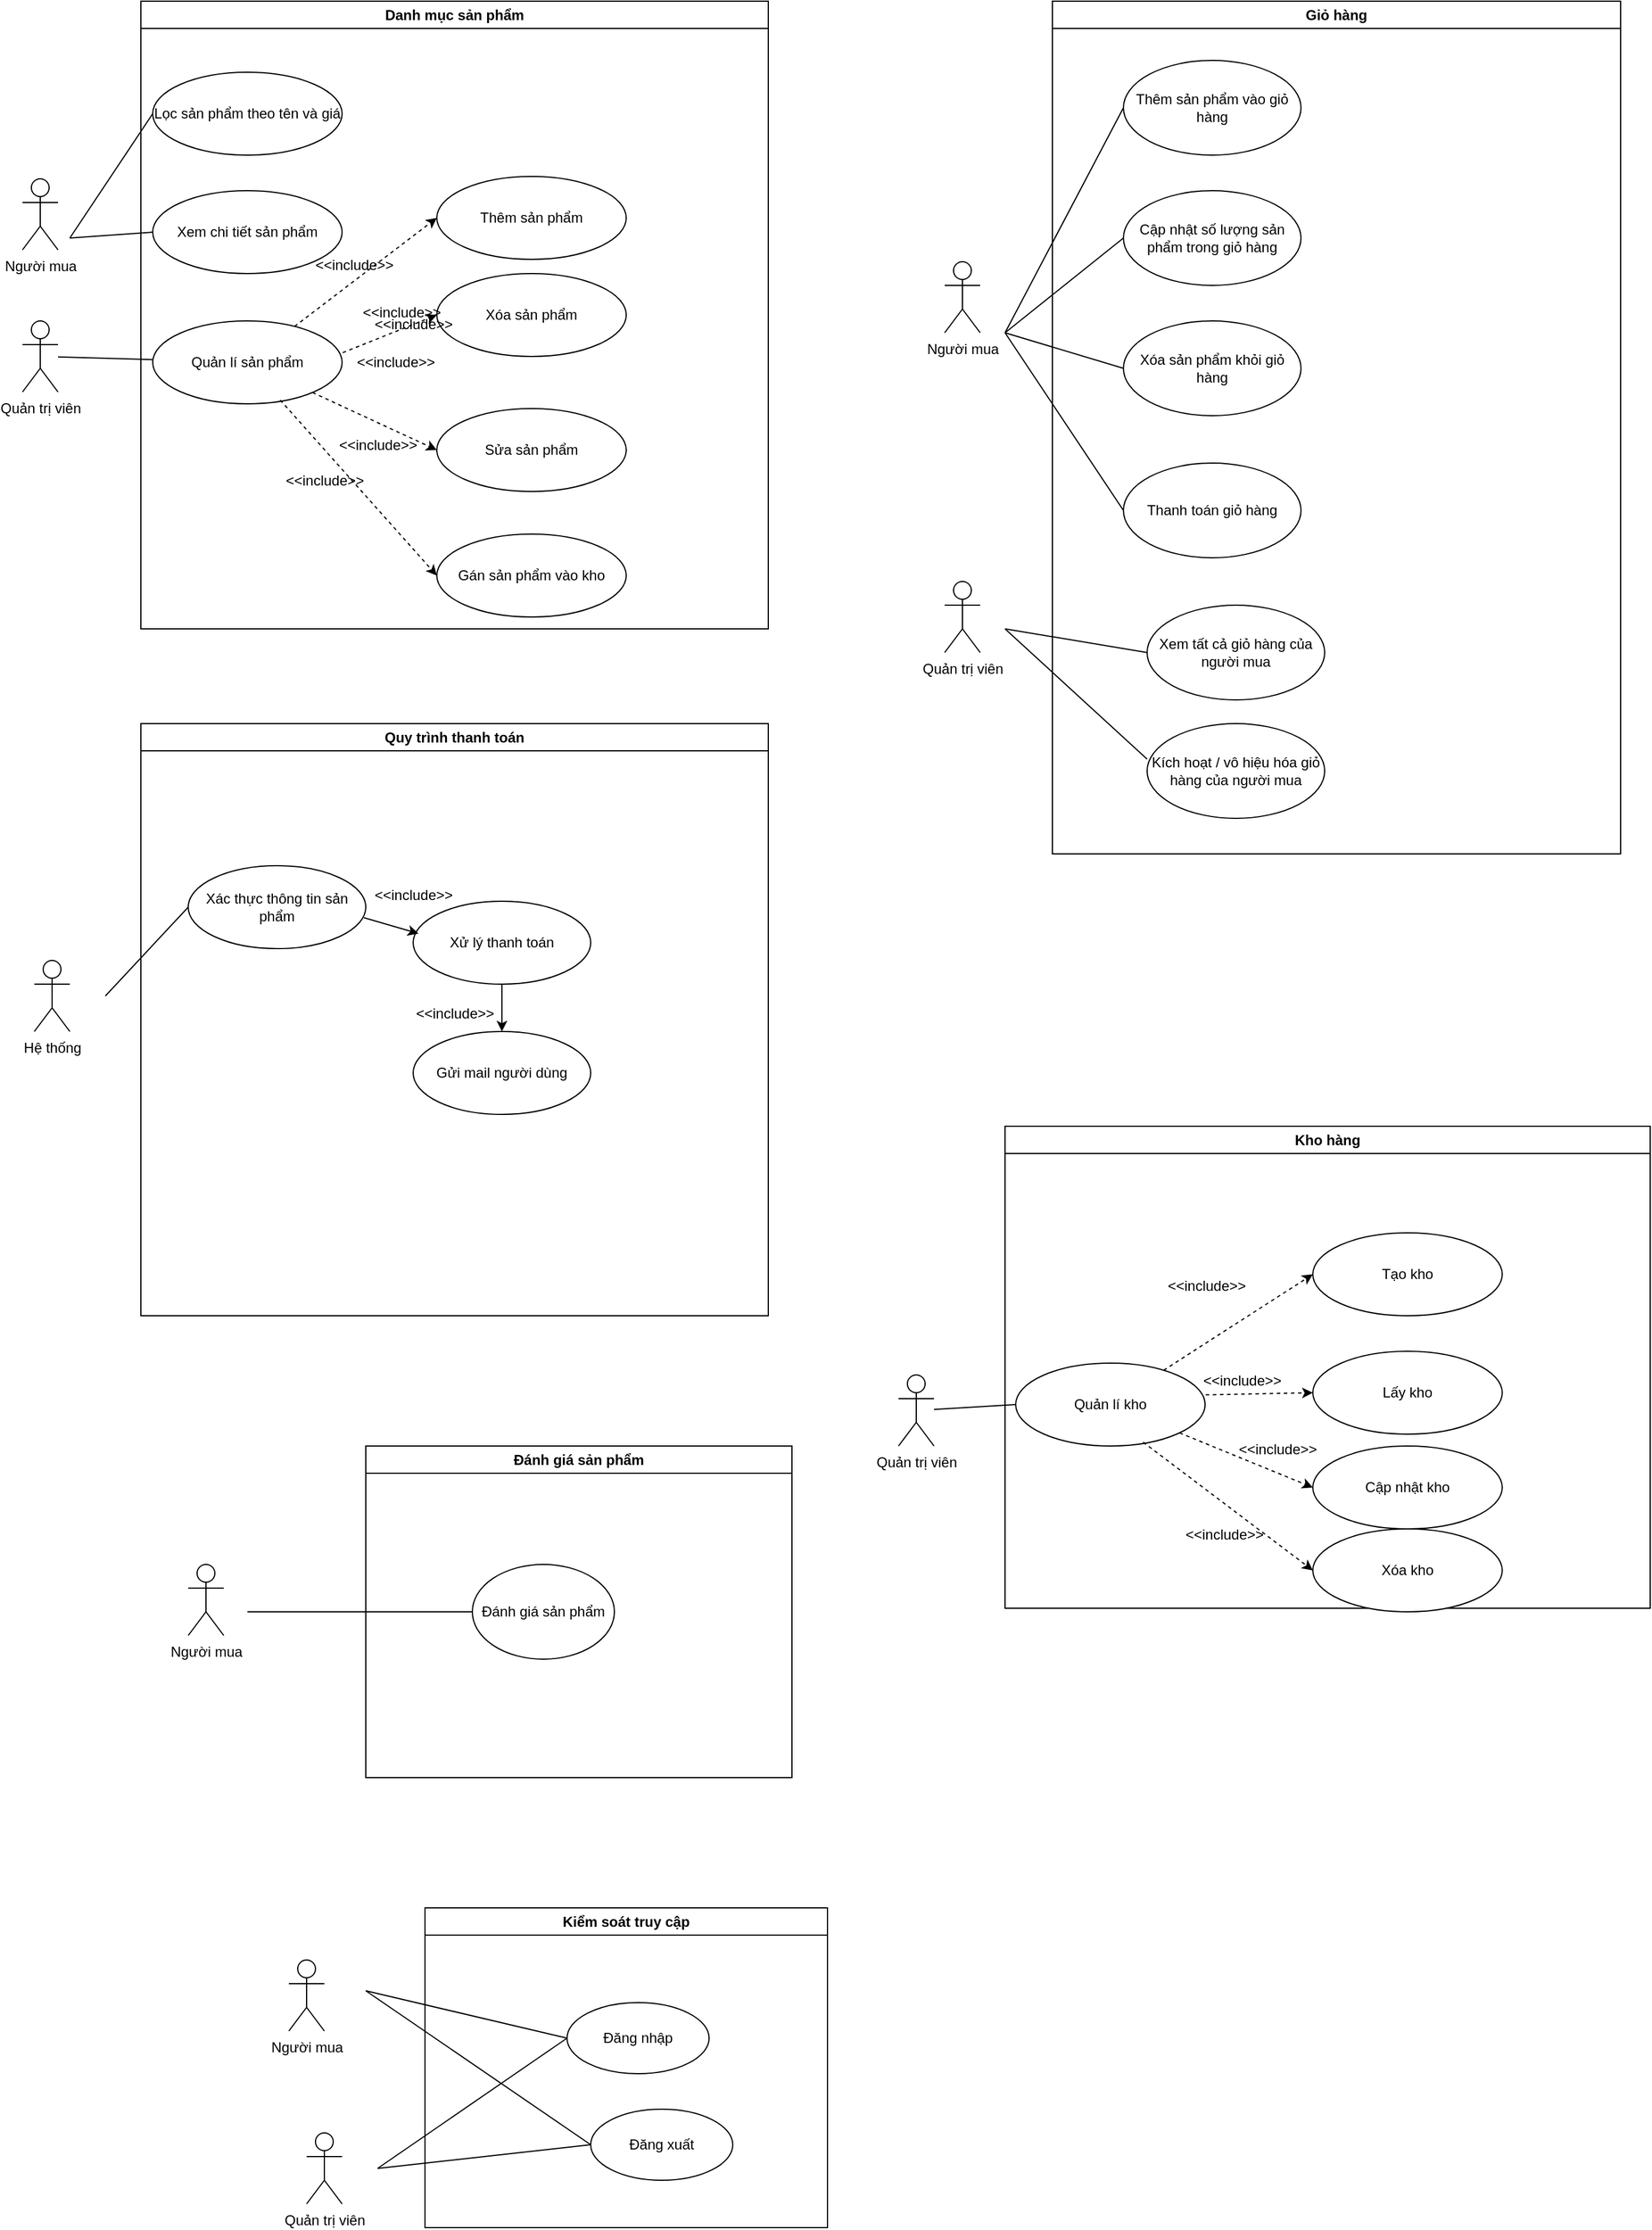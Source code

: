 <mxfile version="26.2.10">
  <diagram name="Trang-1" id="Jy4XBKtAL81qNvdBtfwC">
    <mxGraphModel grid="1" page="1" gridSize="10" guides="1" tooltips="1" connect="1" arrows="1" fold="1" pageScale="1" pageWidth="1169" pageHeight="827" math="0" shadow="0">
      <root>
        <mxCell id="0" />
        <mxCell id="1" parent="0" />
        <mxCell id="jXQQNROP11Ci4rH4_1kC-3" value="Danh mục sản phẩm" style="swimlane;whiteSpace=wrap;html=1;labelBackgroundColor=none;rounded=0;" vertex="1" parent="1">
          <mxGeometry x="430" width="530" height="530" as="geometry" />
        </mxCell>
        <mxCell id="jXQQNROP11Ci4rH4_1kC-12" style="orthogonalLoop=1;jettySize=auto;html=1;entryX=0;entryY=0.5;entryDx=0;entryDy=0;rounded=0;dashed=1;" edge="1" parent="jXQQNROP11Ci4rH4_1kC-3" source="jXQQNROP11Ci4rH4_1kC-6" target="jXQQNROP11Ci4rH4_1kC-8">
          <mxGeometry relative="1" as="geometry" />
        </mxCell>
        <mxCell id="jXQQNROP11Ci4rH4_1kC-6" value="Quản lí sản phẩm" style="ellipse;whiteSpace=wrap;html=1;" vertex="1" parent="jXQQNROP11Ci4rH4_1kC-3">
          <mxGeometry x="10" y="270" width="160" height="70" as="geometry" />
        </mxCell>
        <mxCell id="jXQQNROP11Ci4rH4_1kC-8" value="Thêm sản phẩm" style="ellipse;whiteSpace=wrap;html=1;" vertex="1" parent="jXQQNROP11Ci4rH4_1kC-3">
          <mxGeometry x="250" y="148" width="160" height="70" as="geometry" />
        </mxCell>
        <mxCell id="jXQQNROP11Ci4rH4_1kC-9" value="Xóa sản phẩm" style="ellipse;whiteSpace=wrap;html=1;" vertex="1" parent="jXQQNROP11Ci4rH4_1kC-3">
          <mxGeometry x="250" y="230" width="160" height="70" as="geometry" />
        </mxCell>
        <mxCell id="jXQQNROP11Ci4rH4_1kC-11" value="Gán sản phẩm vào kho" style="ellipse;whiteSpace=wrap;html=1;" vertex="1" parent="jXQQNROP11Ci4rH4_1kC-3">
          <mxGeometry x="250" y="450" width="160" height="70" as="geometry" />
        </mxCell>
        <mxCell id="jXQQNROP11Ci4rH4_1kC-10" value="Sửa sản phẩm" style="ellipse;whiteSpace=wrap;html=1;" vertex="1" parent="jXQQNROP11Ci4rH4_1kC-3">
          <mxGeometry x="250" y="344" width="160" height="70" as="geometry" />
        </mxCell>
        <mxCell id="jXQQNROP11Ci4rH4_1kC-21" style="orthogonalLoop=1;jettySize=auto;html=1;entryX=0;entryY=0.5;entryDx=0;entryDy=0;rounded=0;dashed=1;exitX=1.003;exitY=0.383;exitDx=0;exitDy=0;exitPerimeter=0;" edge="1" parent="jXQQNROP11Ci4rH4_1kC-3" source="jXQQNROP11Ci4rH4_1kC-6" target="jXQQNROP11Ci4rH4_1kC-9">
          <mxGeometry relative="1" as="geometry">
            <mxPoint x="159" y="244" as="sourcePoint" />
            <mxPoint x="260" y="165" as="targetPoint" />
          </mxGeometry>
        </mxCell>
        <mxCell id="jXQQNROP11Ci4rH4_1kC-22" style="orthogonalLoop=1;jettySize=auto;html=1;entryX=0;entryY=0.5;entryDx=0;entryDy=0;rounded=0;dashed=1;" edge="1" parent="jXQQNROP11Ci4rH4_1kC-3" source="jXQQNROP11Ci4rH4_1kC-6" target="jXQQNROP11Ci4rH4_1kC-10">
          <mxGeometry relative="1" as="geometry">
            <mxPoint x="200" y="267" as="sourcePoint" />
            <mxPoint x="260" y="255" as="targetPoint" />
          </mxGeometry>
        </mxCell>
        <mxCell id="jXQQNROP11Ci4rH4_1kC-23" style="orthogonalLoop=1;jettySize=auto;html=1;entryX=0;entryY=0.5;entryDx=0;entryDy=0;rounded=0;dashed=1;exitX=0.673;exitY=0.954;exitDx=0;exitDy=0;exitPerimeter=0;" edge="1" parent="jXQQNROP11Ci4rH4_1kC-3" source="jXQQNROP11Ci4rH4_1kC-6" target="jXQQNROP11Ci4rH4_1kC-11">
          <mxGeometry relative="1" as="geometry">
            <mxPoint x="173" y="301" as="sourcePoint" />
            <mxPoint x="260" y="345" as="targetPoint" />
          </mxGeometry>
        </mxCell>
        <mxCell id="jXQQNROP11Ci4rH4_1kC-28" value="Lọc sản phẩm theo tên và giá" style="ellipse;whiteSpace=wrap;html=1;" vertex="1" parent="jXQQNROP11Ci4rH4_1kC-3">
          <mxGeometry x="10" y="60" width="160" height="70" as="geometry" />
        </mxCell>
        <mxCell id="jXQQNROP11Ci4rH4_1kC-29" value="Xem chi tiết sản phẩm" style="ellipse;whiteSpace=wrap;html=1;" vertex="1" parent="jXQQNROP11Ci4rH4_1kC-3">
          <mxGeometry x="10" y="160" width="160" height="70" as="geometry" />
        </mxCell>
        <mxCell id="jXQQNROP11Ci4rH4_1kC-59" value="&amp;lt;&amp;lt;include&amp;gt;&amp;gt;" style="text;html=1;align=center;verticalAlign=middle;resizable=0;points=[];autosize=1;strokeColor=none;fillColor=none;" vertex="1" parent="jXQQNROP11Ci4rH4_1kC-3">
          <mxGeometry x="170" y="290" width="90" height="30" as="geometry" />
        </mxCell>
        <mxCell id="jXQQNROP11Ci4rH4_1kC-60" value="&amp;lt;&amp;lt;include&amp;gt;&amp;gt;" style="text;html=1;align=center;verticalAlign=middle;resizable=0;points=[];autosize=1;strokeColor=none;fillColor=none;" vertex="1" parent="jXQQNROP11Ci4rH4_1kC-3">
          <mxGeometry x="155" y="360" width="90" height="30" as="geometry" />
        </mxCell>
        <mxCell id="jXQQNROP11Ci4rH4_1kC-61" value="&amp;lt;&amp;lt;include&amp;gt;&amp;gt;" style="text;html=1;align=center;verticalAlign=middle;resizable=0;points=[];autosize=1;strokeColor=none;fillColor=none;" vertex="1" parent="jXQQNROP11Ci4rH4_1kC-3">
          <mxGeometry x="110" y="390" width="90" height="30" as="geometry" />
        </mxCell>
        <mxCell id="jXQQNROP11Ci4rH4_1kC-4" value="Người mua" style="shape=umlActor;verticalLabelPosition=bottom;verticalAlign=top;html=1;outlineConnect=0;" vertex="1" parent="1">
          <mxGeometry x="330" y="150" width="30" height="60" as="geometry" />
        </mxCell>
        <mxCell id="jXQQNROP11Ci4rH4_1kC-7" style="orthogonalLoop=1;jettySize=auto;html=1;endArrow=none;startFill=0;" edge="1" parent="1" source="jXQQNROP11Ci4rH4_1kC-5" target="jXQQNROP11Ci4rH4_1kC-6">
          <mxGeometry relative="1" as="geometry" />
        </mxCell>
        <mxCell id="jXQQNROP11Ci4rH4_1kC-5" value="Quản trị viên" style="shape=umlActor;verticalLabelPosition=bottom;verticalAlign=top;html=1;outlineConnect=0;" vertex="1" parent="1">
          <mxGeometry x="330" y="270" width="30" height="60" as="geometry" />
        </mxCell>
        <mxCell id="jXQQNROP11Ci4rH4_1kC-31" style="orthogonalLoop=1;jettySize=auto;html=1;endArrow=none;startFill=0;entryX=0;entryY=0.5;entryDx=0;entryDy=0;" edge="1" parent="1" target="jXQQNROP11Ci4rH4_1kC-29">
          <mxGeometry relative="1" as="geometry">
            <mxPoint x="370" y="200" as="sourcePoint" />
            <mxPoint x="450" y="313" as="targetPoint" />
          </mxGeometry>
        </mxCell>
        <mxCell id="jXQQNROP11Ci4rH4_1kC-32" style="orthogonalLoop=1;jettySize=auto;html=1;endArrow=none;startFill=0;entryX=0;entryY=0.5;entryDx=0;entryDy=0;" edge="1" parent="1" target="jXQQNROP11Ci4rH4_1kC-28">
          <mxGeometry relative="1" as="geometry">
            <mxPoint x="370" y="200" as="sourcePoint" />
            <mxPoint x="450" y="205" as="targetPoint" />
          </mxGeometry>
        </mxCell>
        <mxCell id="jXQQNROP11Ci4rH4_1kC-33" value="Giỏ hàng" style="swimlane;whiteSpace=wrap;html=1;" vertex="1" parent="1">
          <mxGeometry x="1200" width="480" height="720" as="geometry" />
        </mxCell>
        <mxCell id="jXQQNROP11Ci4rH4_1kC-36" value="Xem tất cả giỏ hàng của người mua" style="ellipse;whiteSpace=wrap;html=1;" vertex="1" parent="jXQQNROP11Ci4rH4_1kC-33">
          <mxGeometry x="80" y="510" width="150" height="80" as="geometry" />
        </mxCell>
        <mxCell id="jXQQNROP11Ci4rH4_1kC-39" value="Kích hoạt / vô hiệu hóa giỏ hàng của người mua" style="ellipse;whiteSpace=wrap;html=1;" vertex="1" parent="jXQQNROP11Ci4rH4_1kC-33">
          <mxGeometry x="80" y="610" width="150" height="80" as="geometry" />
        </mxCell>
        <mxCell id="jXQQNROP11Ci4rH4_1kC-40" value="Thêm sản phẩm vào giỏ hàng" style="ellipse;whiteSpace=wrap;html=1;" vertex="1" parent="jXQQNROP11Ci4rH4_1kC-33">
          <mxGeometry x="60" y="50" width="150" height="80" as="geometry" />
        </mxCell>
        <mxCell id="jXQQNROP11Ci4rH4_1kC-41" value="Cập nhật số lượng sản phẩm trong giỏ hàng" style="ellipse;whiteSpace=wrap;html=1;" vertex="1" parent="jXQQNROP11Ci4rH4_1kC-33">
          <mxGeometry x="60" y="160" width="150" height="80" as="geometry" />
        </mxCell>
        <mxCell id="jXQQNROP11Ci4rH4_1kC-42" value="Xóa sản phẩm khỏi giỏ hàng" style="ellipse;whiteSpace=wrap;html=1;" vertex="1" parent="jXQQNROP11Ci4rH4_1kC-33">
          <mxGeometry x="60" y="270" width="150" height="80" as="geometry" />
        </mxCell>
        <mxCell id="jXQQNROP11Ci4rH4_1kC-44" value="Thanh toán giỏ hàng" style="ellipse;whiteSpace=wrap;html=1;" vertex="1" parent="jXQQNROP11Ci4rH4_1kC-33">
          <mxGeometry x="60" y="390" width="150" height="80" as="geometry" />
        </mxCell>
        <mxCell id="jXQQNROP11Ci4rH4_1kC-34" value="Người mua" style="shape=umlActor;verticalLabelPosition=bottom;verticalAlign=top;html=1;outlineConnect=0;" vertex="1" parent="1">
          <mxGeometry x="1109" y="220" width="30" height="60" as="geometry" />
        </mxCell>
        <mxCell id="jXQQNROP11Ci4rH4_1kC-35" value="Quản trị viên" style="shape=umlActor;verticalLabelPosition=bottom;verticalAlign=top;html=1;outlineConnect=0;" vertex="1" parent="1">
          <mxGeometry x="1109" y="490" width="30" height="60" as="geometry" />
        </mxCell>
        <mxCell id="jXQQNROP11Ci4rH4_1kC-37" value="" style="endArrow=none;html=1;entryX=0;entryY=0.5;entryDx=0;entryDy=0;" edge="1" parent="1" target="jXQQNROP11Ci4rH4_1kC-36">
          <mxGeometry width="50" height="50" relative="1" as="geometry">
            <mxPoint x="1160" y="530" as="sourcePoint" />
            <mxPoint x="1190" y="430" as="targetPoint" />
          </mxGeometry>
        </mxCell>
        <mxCell id="jXQQNROP11Ci4rH4_1kC-38" value="" style="endArrow=none;html=1;" edge="1" parent="1">
          <mxGeometry width="50" height="50" relative="1" as="geometry">
            <mxPoint x="1160" y="530" as="sourcePoint" />
            <mxPoint x="1280" y="640" as="targetPoint" />
          </mxGeometry>
        </mxCell>
        <mxCell id="jXQQNROP11Ci4rH4_1kC-45" value="" style="endArrow=none;html=1;entryX=0;entryY=0.5;entryDx=0;entryDy=0;" edge="1" parent="1" target="jXQQNROP11Ci4rH4_1kC-44">
          <mxGeometry width="50" height="50" relative="1" as="geometry">
            <mxPoint x="1160" y="280" as="sourcePoint" />
            <mxPoint x="1250" y="440" as="targetPoint" />
          </mxGeometry>
        </mxCell>
        <mxCell id="jXQQNROP11Ci4rH4_1kC-46" value="" style="endArrow=none;html=1;entryX=0;entryY=0.5;entryDx=0;entryDy=0;" edge="1" parent="1" target="jXQQNROP11Ci4rH4_1kC-42">
          <mxGeometry width="50" height="50" relative="1" as="geometry">
            <mxPoint x="1160" y="280" as="sourcePoint" />
            <mxPoint x="1270" y="440" as="targetPoint" />
          </mxGeometry>
        </mxCell>
        <mxCell id="jXQQNROP11Ci4rH4_1kC-47" value="" style="endArrow=none;html=1;entryX=0;entryY=0.5;entryDx=0;entryDy=0;" edge="1" parent="1" target="jXQQNROP11Ci4rH4_1kC-41">
          <mxGeometry width="50" height="50" relative="1" as="geometry">
            <mxPoint x="1160" y="280" as="sourcePoint" />
            <mxPoint x="1270" y="320" as="targetPoint" />
          </mxGeometry>
        </mxCell>
        <mxCell id="jXQQNROP11Ci4rH4_1kC-48" value="" style="endArrow=none;html=1;entryX=0;entryY=0.5;entryDx=0;entryDy=0;" edge="1" parent="1" target="jXQQNROP11Ci4rH4_1kC-40">
          <mxGeometry width="50" height="50" relative="1" as="geometry">
            <mxPoint x="1160" y="280" as="sourcePoint" />
            <mxPoint x="1250" y="90" as="targetPoint" />
          </mxGeometry>
        </mxCell>
        <mxCell id="jXQQNROP11Ci4rH4_1kC-49" value="Quy trình thanh toán" style="swimlane;whiteSpace=wrap;html=1;" vertex="1" parent="1">
          <mxGeometry x="430" y="610" width="530" height="500" as="geometry" />
        </mxCell>
        <mxCell id="jXQQNROP11Ci4rH4_1kC-54" value="Xác thực thông tin sản phẩm" style="ellipse;whiteSpace=wrap;html=1;" vertex="1" parent="jXQQNROP11Ci4rH4_1kC-49">
          <mxGeometry x="40" y="120" width="150" height="70" as="geometry" />
        </mxCell>
        <mxCell id="jXQQNROP11Ci4rH4_1kC-66" value="" style="edgeStyle=orthogonalEdgeStyle;orthogonalLoop=1;jettySize=auto;html=1;" edge="1" parent="jXQQNROP11Ci4rH4_1kC-49" source="jXQQNROP11Ci4rH4_1kC-55" target="jXQQNROP11Ci4rH4_1kC-56">
          <mxGeometry relative="1" as="geometry" />
        </mxCell>
        <mxCell id="jXQQNROP11Ci4rH4_1kC-55" value="Xử lý thanh toán&lt;span style=&quot;color: rgba(0, 0, 0, 0); font-family: monospace; font-size: 0px; text-align: start; text-wrap-mode: nowrap;&quot;&gt;%3CmxGraphModel%3E%3Croot%3E%3CmxCell%20id%3D%220%22%2F%3E%3CmxCell%20id%3D%221%22%20parent%3D%220%22%2F%3E%3CmxCell%20id%3D%222%22%20value%3D%22X%C3%A1c%20th%E1%BB%B1c%20th%C3%B4ng%20tin%20s%E1%BA%A3n%20ph%E1%BA%A9m%22%20style%3D%22ellipse%3BwhiteSpace%3Dwrap%3Bhtml%3D1%3B%22%20vertex%3D%221%22%20parent%3D%221%22%3E%3CmxGeometry%20x%3D%22660%22%20y%3D%22740%22%20width%3D%22150%22%20height%3D%2270%22%20as%3D%22geometry%22%2F%3E%3C%2FmxCell%3E%3C%2Froot%3E%3C%2FmxGraphModel%3E&lt;/span&gt;" style="ellipse;whiteSpace=wrap;html=1;" vertex="1" parent="jXQQNROP11Ci4rH4_1kC-49">
          <mxGeometry x="230" y="150" width="150" height="70" as="geometry" />
        </mxCell>
        <mxCell id="jXQQNROP11Ci4rH4_1kC-56" value="Gửi mail người dùng" style="ellipse;whiteSpace=wrap;html=1;" vertex="1" parent="jXQQNROP11Ci4rH4_1kC-49">
          <mxGeometry x="230" y="260" width="150" height="70" as="geometry" />
        </mxCell>
        <mxCell id="jXQQNROP11Ci4rH4_1kC-57" value="" style="endArrow=classic;html=1;entryX=0.03;entryY=0.39;entryDx=0;entryDy=0;entryPerimeter=0;exitX=0.989;exitY=0.627;exitDx=0;exitDy=0;exitPerimeter=0;" edge="1" parent="jXQQNROP11Ci4rH4_1kC-49" source="jXQQNROP11Ci4rH4_1kC-54" target="jXQQNROP11Ci4rH4_1kC-55">
          <mxGeometry width="50" height="50" relative="1" as="geometry">
            <mxPoint x="140" y="190" as="sourcePoint" />
            <mxPoint x="260.0" y="125" as="targetPoint" />
          </mxGeometry>
        </mxCell>
        <mxCell id="jXQQNROP11Ci4rH4_1kC-64" value="&amp;lt;&amp;lt;include&amp;gt;&amp;gt;" style="text;html=1;align=center;verticalAlign=middle;resizable=0;points=[];autosize=1;strokeColor=none;fillColor=none;" vertex="1" parent="jXQQNROP11Ci4rH4_1kC-49">
          <mxGeometry x="185" y="130" width="90" height="30" as="geometry" />
        </mxCell>
        <mxCell id="jXQQNROP11Ci4rH4_1kC-67" value="&amp;lt;&amp;lt;include&amp;gt;&amp;gt;" style="text;html=1;align=center;verticalAlign=middle;resizable=0;points=[];autosize=1;strokeColor=none;fillColor=none;" vertex="1" parent="jXQQNROP11Ci4rH4_1kC-49">
          <mxGeometry x="220" y="230" width="90" height="30" as="geometry" />
        </mxCell>
        <mxCell id="jXQQNROP11Ci4rH4_1kC-50" value="Hệ thống" style="shape=umlActor;verticalLabelPosition=bottom;verticalAlign=top;html=1;outlineConnect=0;" vertex="1" parent="1">
          <mxGeometry x="340" y="810" width="30" height="60" as="geometry" />
        </mxCell>
        <mxCell id="jXQQNROP11Ci4rH4_1kC-53" value="" style="endArrow=none;html=1;entryX=0;entryY=0.5;entryDx=0;entryDy=0;" edge="1" parent="1">
          <mxGeometry width="50" height="50" relative="1" as="geometry">
            <mxPoint x="400" y="840" as="sourcePoint" />
            <mxPoint x="470.0" y="765" as="targetPoint" />
          </mxGeometry>
        </mxCell>
        <mxCell id="jXQQNROP11Ci4rH4_1kC-58" value="&amp;lt;&amp;lt;include&amp;gt;&amp;gt;" style="text;html=1;align=center;verticalAlign=middle;resizable=0;points=[];autosize=1;strokeColor=none;fillColor=none;" vertex="1" parent="1">
          <mxGeometry x="565" y="208" width="90" height="30" as="geometry" />
        </mxCell>
        <mxCell id="jXQQNROP11Ci4rH4_1kC-62" value="&amp;lt;&amp;lt;include&amp;gt;&amp;gt;" style="text;html=1;align=center;verticalAlign=middle;resizable=0;points=[];autosize=1;strokeColor=none;fillColor=none;" vertex="1" parent="1">
          <mxGeometry x="605" y="248" width="90" height="30" as="geometry" />
        </mxCell>
        <mxCell id="jXQQNROP11Ci4rH4_1kC-63" value="&amp;lt;&amp;lt;include&amp;gt;&amp;gt;" style="text;html=1;align=center;verticalAlign=middle;resizable=0;points=[];autosize=1;strokeColor=none;fillColor=none;" vertex="1" parent="1">
          <mxGeometry x="615" y="258" width="90" height="30" as="geometry" />
        </mxCell>
        <mxCell id="jXQQNROP11Ci4rH4_1kC-68" value="Kho hàng" style="swimlane;whiteSpace=wrap;html=1;labelBackgroundColor=none;rounded=0;" vertex="1" parent="1">
          <mxGeometry x="1160" y="950" width="545" height="407" as="geometry" />
        </mxCell>
        <mxCell id="jXQQNROP11Ci4rH4_1kC-69" style="orthogonalLoop=1;jettySize=auto;html=1;entryX=0;entryY=0.5;entryDx=0;entryDy=0;rounded=0;dashed=1;" edge="1" parent="jXQQNROP11Ci4rH4_1kC-68" source="jXQQNROP11Ci4rH4_1kC-70" target="jXQQNROP11Ci4rH4_1kC-71">
          <mxGeometry relative="1" as="geometry" />
        </mxCell>
        <mxCell id="jXQQNROP11Ci4rH4_1kC-70" value="Quản lí kho" style="ellipse;whiteSpace=wrap;html=1;" vertex="1" parent="jXQQNROP11Ci4rH4_1kC-68">
          <mxGeometry x="9" y="200" width="160" height="70" as="geometry" />
        </mxCell>
        <mxCell id="jXQQNROP11Ci4rH4_1kC-71" value="Tạo kho" style="ellipse;whiteSpace=wrap;html=1;" vertex="1" parent="jXQQNROP11Ci4rH4_1kC-68">
          <mxGeometry x="260" y="90" width="160" height="70" as="geometry" />
        </mxCell>
        <mxCell id="jXQQNROP11Ci4rH4_1kC-72" value="Lấy kho" style="ellipse;whiteSpace=wrap;html=1;" vertex="1" parent="jXQQNROP11Ci4rH4_1kC-68">
          <mxGeometry x="260" y="190" width="160" height="70" as="geometry" />
        </mxCell>
        <mxCell id="jXQQNROP11Ci4rH4_1kC-73" value="Xóa kho" style="ellipse;whiteSpace=wrap;html=1;" vertex="1" parent="jXQQNROP11Ci4rH4_1kC-68">
          <mxGeometry x="260" y="340" width="160" height="70" as="geometry" />
        </mxCell>
        <mxCell id="jXQQNROP11Ci4rH4_1kC-74" value="Cập nhật kho" style="ellipse;whiteSpace=wrap;html=1;" vertex="1" parent="jXQQNROP11Ci4rH4_1kC-68">
          <mxGeometry x="260" y="270" width="160" height="70" as="geometry" />
        </mxCell>
        <mxCell id="jXQQNROP11Ci4rH4_1kC-75" style="orthogonalLoop=1;jettySize=auto;html=1;entryX=0;entryY=0.5;entryDx=0;entryDy=0;rounded=0;dashed=1;exitX=1.003;exitY=0.383;exitDx=0;exitDy=0;exitPerimeter=0;" edge="1" parent="jXQQNROP11Ci4rH4_1kC-68" source="jXQQNROP11Ci4rH4_1kC-70" target="jXQQNROP11Ci4rH4_1kC-72">
          <mxGeometry relative="1" as="geometry">
            <mxPoint x="159" y="244" as="sourcePoint" />
            <mxPoint x="260" y="165" as="targetPoint" />
          </mxGeometry>
        </mxCell>
        <mxCell id="jXQQNROP11Ci4rH4_1kC-76" style="orthogonalLoop=1;jettySize=auto;html=1;entryX=0;entryY=0.5;entryDx=0;entryDy=0;rounded=0;dashed=1;" edge="1" parent="jXQQNROP11Ci4rH4_1kC-68" source="jXQQNROP11Ci4rH4_1kC-70" target="jXQQNROP11Ci4rH4_1kC-74">
          <mxGeometry relative="1" as="geometry">
            <mxPoint x="200" y="267" as="sourcePoint" />
            <mxPoint x="260" y="255" as="targetPoint" />
          </mxGeometry>
        </mxCell>
        <mxCell id="jXQQNROP11Ci4rH4_1kC-77" style="orthogonalLoop=1;jettySize=auto;html=1;entryX=0;entryY=0.5;entryDx=0;entryDy=0;rounded=0;dashed=1;exitX=0.673;exitY=0.954;exitDx=0;exitDy=0;exitPerimeter=0;" edge="1" parent="jXQQNROP11Ci4rH4_1kC-68" source="jXQQNROP11Ci4rH4_1kC-70" target="jXQQNROP11Ci4rH4_1kC-73">
          <mxGeometry relative="1" as="geometry">
            <mxPoint x="173" y="301" as="sourcePoint" />
            <mxPoint x="260" y="345" as="targetPoint" />
          </mxGeometry>
        </mxCell>
        <mxCell id="jXQQNROP11Ci4rH4_1kC-80" value="&amp;lt;&amp;lt;include&amp;gt;&amp;gt;" style="text;html=1;align=center;verticalAlign=middle;resizable=0;points=[];autosize=1;strokeColor=none;fillColor=none;" vertex="1" parent="jXQQNROP11Ci4rH4_1kC-68">
          <mxGeometry x="185" y="258" width="90" height="30" as="geometry" />
        </mxCell>
        <mxCell id="jXQQNROP11Ci4rH4_1kC-81" value="&amp;lt;&amp;lt;include&amp;gt;&amp;gt;" style="text;html=1;align=center;verticalAlign=middle;resizable=0;points=[];autosize=1;strokeColor=none;fillColor=none;" vertex="1" parent="jXQQNROP11Ci4rH4_1kC-68">
          <mxGeometry x="140" y="330" width="90" height="30" as="geometry" />
        </mxCell>
        <mxCell id="jXQQNROP11Ci4rH4_1kC-82" value="&amp;lt;&amp;lt;include&amp;gt;&amp;gt;" style="text;html=1;align=center;verticalAlign=middle;resizable=0;points=[];autosize=1;strokeColor=none;fillColor=none;" vertex="1" parent="jXQQNROP11Ci4rH4_1kC-68">
          <mxGeometry x="125" y="120" width="90" height="30" as="geometry" />
        </mxCell>
        <mxCell id="jXQQNROP11Ci4rH4_1kC-83" value="&amp;lt;&amp;lt;include&amp;gt;&amp;gt;" style="text;html=1;align=center;verticalAlign=middle;resizable=0;points=[];autosize=1;strokeColor=none;fillColor=none;" vertex="1" parent="jXQQNROP11Ci4rH4_1kC-68">
          <mxGeometry x="155" y="200" width="90" height="30" as="geometry" />
        </mxCell>
        <mxCell id="jXQQNROP11Ci4rH4_1kC-85" style="orthogonalLoop=1;jettySize=auto;html=1;entryX=0;entryY=0.5;entryDx=0;entryDy=0;endArrow=none;startFill=0;" edge="1" parent="1" source="jXQQNROP11Ci4rH4_1kC-84" target="jXQQNROP11Ci4rH4_1kC-70">
          <mxGeometry relative="1" as="geometry" />
        </mxCell>
        <mxCell id="jXQQNROP11Ci4rH4_1kC-84" value="Quản trị viên" style="shape=umlActor;verticalLabelPosition=bottom;verticalAlign=top;html=1;outlineConnect=0;" vertex="1" parent="1">
          <mxGeometry x="1070" y="1160" width="30" height="60" as="geometry" />
        </mxCell>
        <mxCell id="jXQQNROP11Ci4rH4_1kC-86" value="Đánh giá sản phẩm" style="swimlane;whiteSpace=wrap;html=1;" vertex="1" parent="1">
          <mxGeometry x="620" y="1220" width="360" height="280" as="geometry" />
        </mxCell>
        <mxCell id="jXQQNROP11Ci4rH4_1kC-89" value="Đánh giá sản phẩm" style="ellipse;whiteSpace=wrap;html=1;" vertex="1" parent="jXQQNROP11Ci4rH4_1kC-86">
          <mxGeometry x="90" y="100" width="120" height="80" as="geometry" />
        </mxCell>
        <mxCell id="jXQQNROP11Ci4rH4_1kC-88" value="Người mua" style="shape=umlActor;verticalLabelPosition=bottom;verticalAlign=top;html=1;outlineConnect=0;" vertex="1" parent="1">
          <mxGeometry x="470" y="1320" width="30" height="60" as="geometry" />
        </mxCell>
        <mxCell id="jXQQNROP11Ci4rH4_1kC-90" value="" style="endArrow=none;html=1;entryX=0;entryY=0.5;entryDx=0;entryDy=0;" edge="1" parent="1" target="jXQQNROP11Ci4rH4_1kC-89">
          <mxGeometry width="50" height="50" relative="1" as="geometry">
            <mxPoint x="520" y="1360" as="sourcePoint" />
            <mxPoint x="740" y="1300" as="targetPoint" />
          </mxGeometry>
        </mxCell>
        <mxCell id="jXQQNROP11Ci4rH4_1kC-91" value="Kiểm soát truy cập" style="swimlane;whiteSpace=wrap;html=1;" vertex="1" parent="1">
          <mxGeometry x="670" y="1610" width="340" height="270" as="geometry" />
        </mxCell>
        <mxCell id="jXQQNROP11Ci4rH4_1kC-95" value="Đăng nhập" style="ellipse;whiteSpace=wrap;html=1;" vertex="1" parent="jXQQNROP11Ci4rH4_1kC-91">
          <mxGeometry x="120" y="80" width="120" height="60" as="geometry" />
        </mxCell>
        <mxCell id="jXQQNROP11Ci4rH4_1kC-98" value="Đăng xuất" style="ellipse;whiteSpace=wrap;html=1;" vertex="1" parent="jXQQNROP11Ci4rH4_1kC-91">
          <mxGeometry x="140" y="170" width="120" height="60" as="geometry" />
        </mxCell>
        <mxCell id="jXQQNROP11Ci4rH4_1kC-92" value="Người mua" style="shape=umlActor;verticalLabelPosition=bottom;verticalAlign=top;html=1;outlineConnect=0;" vertex="1" parent="1">
          <mxGeometry x="555" y="1654" width="30" height="60" as="geometry" />
        </mxCell>
        <mxCell id="jXQQNROP11Ci4rH4_1kC-94" value="Quản trị viên" style="shape=umlActor;verticalLabelPosition=bottom;verticalAlign=top;html=1;outlineConnect=0;" vertex="1" parent="1">
          <mxGeometry x="570" y="1800" width="30" height="60" as="geometry" />
        </mxCell>
        <mxCell id="jXQQNROP11Ci4rH4_1kC-100" value="" style="endArrow=none;html=1;entryX=0;entryY=0.5;entryDx=0;entryDy=0;" edge="1" parent="1" target="jXQQNROP11Ci4rH4_1kC-95">
          <mxGeometry width="50" height="50" relative="1" as="geometry">
            <mxPoint x="630" y="1830" as="sourcePoint" />
            <mxPoint x="690" y="1760" as="targetPoint" />
          </mxGeometry>
        </mxCell>
        <mxCell id="jXQQNROP11Ci4rH4_1kC-101" value="" style="endArrow=none;html=1;entryX=0;entryY=0.5;entryDx=0;entryDy=0;" edge="1" parent="1" target="jXQQNROP11Ci4rH4_1kC-98">
          <mxGeometry width="50" height="50" relative="1" as="geometry">
            <mxPoint x="630" y="1830" as="sourcePoint" />
            <mxPoint x="800" y="1730" as="targetPoint" />
          </mxGeometry>
        </mxCell>
        <mxCell id="jXQQNROP11Ci4rH4_1kC-102" value="" style="endArrow=none;html=1;entryX=0;entryY=0.5;entryDx=0;entryDy=0;" edge="1" parent="1" target="jXQQNROP11Ci4rH4_1kC-95">
          <mxGeometry width="50" height="50" relative="1" as="geometry">
            <mxPoint x="620" y="1680" as="sourcePoint" />
            <mxPoint x="820" y="1820" as="targetPoint" />
          </mxGeometry>
        </mxCell>
        <mxCell id="jXQQNROP11Ci4rH4_1kC-103" value="" style="endArrow=none;html=1;entryX=0;entryY=0.5;entryDx=0;entryDy=0;" edge="1" parent="1" target="jXQQNROP11Ci4rH4_1kC-98">
          <mxGeometry width="50" height="50" relative="1" as="geometry">
            <mxPoint x="620" y="1680" as="sourcePoint" />
            <mxPoint x="800" y="1730" as="targetPoint" />
          </mxGeometry>
        </mxCell>
      </root>
    </mxGraphModel>
  </diagram>
</mxfile>

